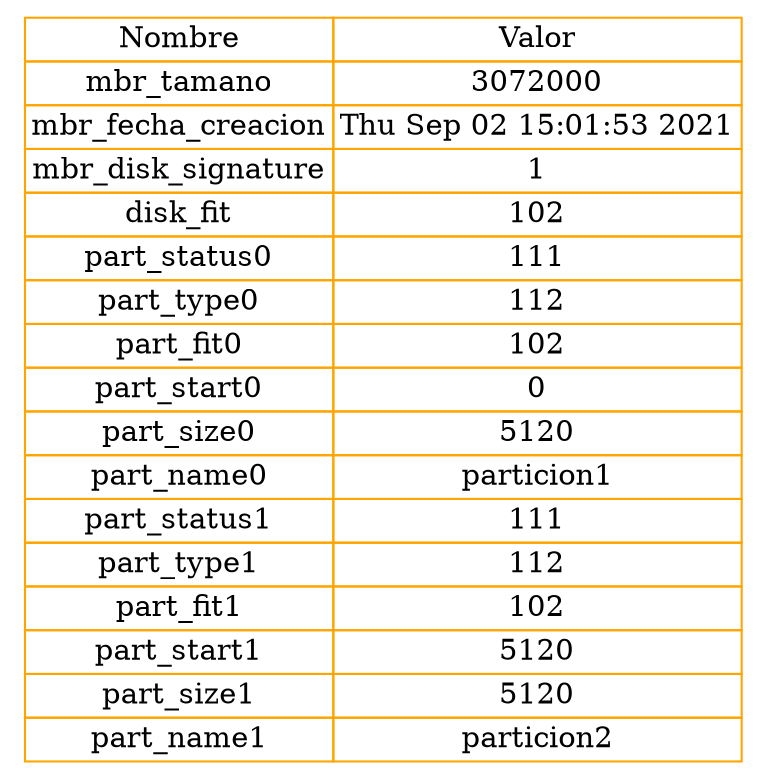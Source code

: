 digraph{ 
 tbl[ 
 shape=plaintext 
 label=< 
 <table border='0' cellborder='1' color='orange' cellspacing='0'> 
<tr><td>Nombre</td><td>Valor</td></tr>
<tr><td>mbr_tamano</td><td>3072000</td></tr>
<tr><td>mbr_fecha_creacion</td><td>Thu Sep 02 15:01:53 2021</td></tr>
<tr><td>mbr_disk_signature</td><td>1</td></tr>
<tr><td>disk_fit</td><td>102</td></tr>
<tr><td>part_status0</td><td>111</td></tr>
<tr><td>part_type0</td><td>112</td></tr>
<tr><td>part_fit0</td><td>102</td></tr>
<tr><td>part_start0</td><td>0</td></tr>
<tr><td>part_size0</td><td>5120</td></tr>
<tr><td>part_name0</td><td>particion1</td></tr>
<tr><td>part_status1</td><td>111</td></tr>
<tr><td>part_type1</td><td>112</td></tr>
<tr><td>part_fit1</td><td>102</td></tr>
<tr><td>part_start1</td><td>5120</td></tr>
<tr><td>part_size1</td><td>5120</td></tr>
<tr><td>part_name1</td><td>particion2</td></tr>

 </table> 
 >]; 
 }
